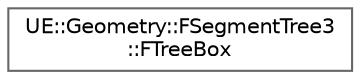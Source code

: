 digraph "Graphical Class Hierarchy"
{
 // INTERACTIVE_SVG=YES
 // LATEX_PDF_SIZE
  bgcolor="transparent";
  edge [fontname=Helvetica,fontsize=10,labelfontname=Helvetica,labelfontsize=10];
  node [fontname=Helvetica,fontsize=10,shape=box,height=0.2,width=0.4];
  rankdir="LR";
  Node0 [id="Node000000",label="UE::Geometry::FSegmentTree3\l::FTreeBox",height=0.2,width=0.4,color="grey40", fillcolor="white", style="filled",URL="$d8/d04/structUE_1_1Geometry_1_1FSegmentTree3_1_1FTreeBox.html",tooltip=" "];
}
